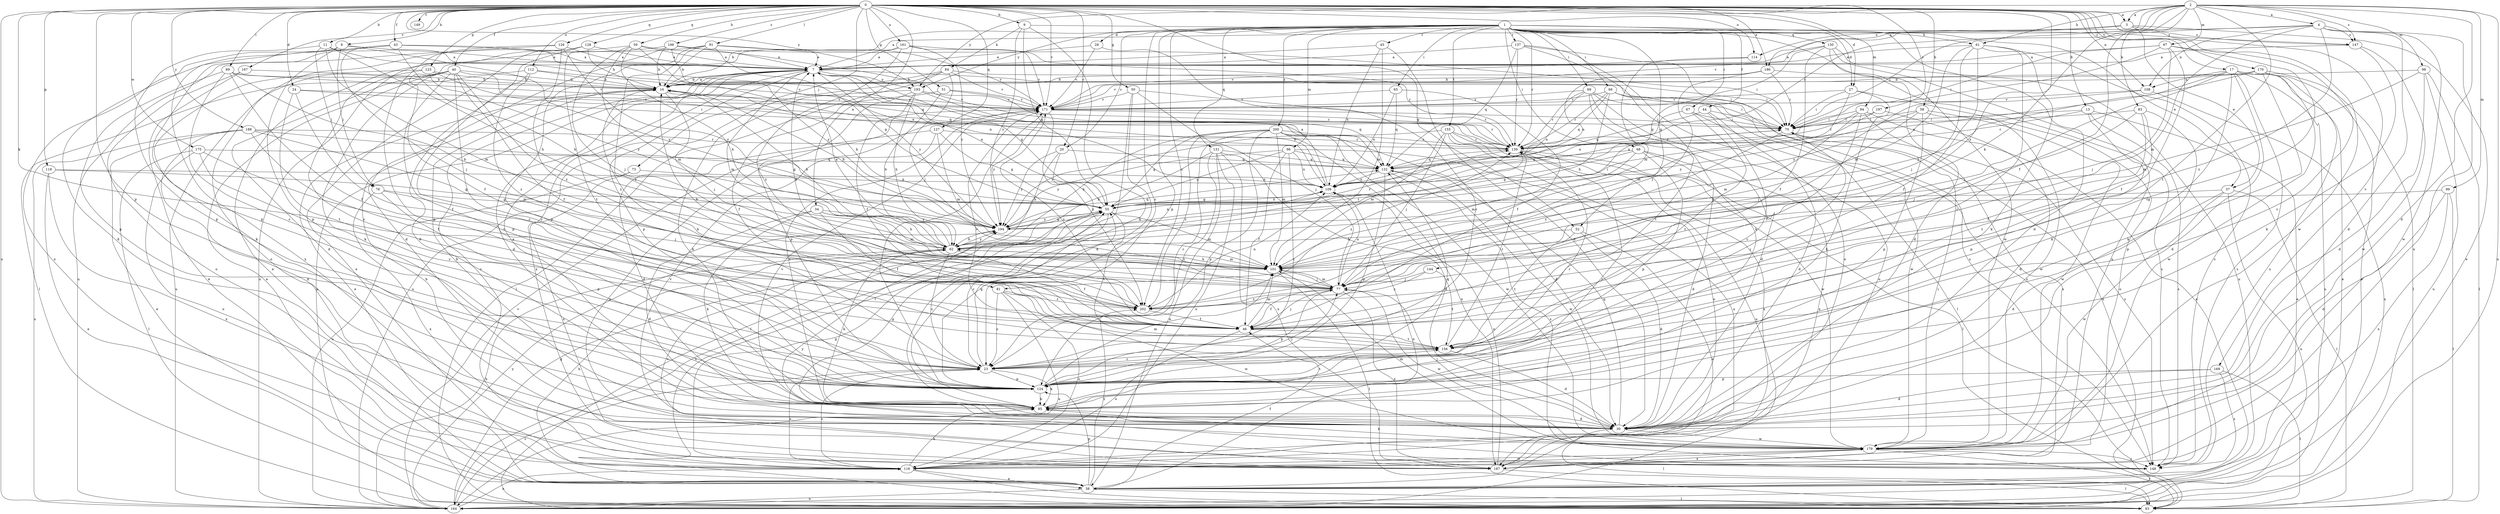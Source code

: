 strict digraph  {
0;
1;
2;
3;
4;
7;
8;
9;
11;
13;
16;
17;
20;
23;
24;
27;
28;
30;
34;
37;
38;
40;
43;
44;
45;
46;
50;
51;
52;
55;
58;
59;
61;
62;
65;
66;
67;
68;
69;
70;
73;
76;
77;
81;
83;
84;
85;
89;
91;
93;
94;
96;
97;
98;
99;
101;
108;
109;
112;
114;
116;
118;
123;
124;
126;
127;
128;
130;
131;
132;
137;
139;
144;
147;
148;
149;
155;
156;
161;
164;
167;
169;
170;
171;
175;
179;
186;
187;
188;
193;
194;
197;
198;
200;
202;
0 -> 3  [label=a];
0 -> 8  [label=b];
0 -> 9  [label=b];
0 -> 11  [label=b];
0 -> 13  [label=b];
0 -> 17  [label=c];
0 -> 20  [label=c];
0 -> 24  [label=d];
0 -> 27  [label=d];
0 -> 34  [label=e];
0 -> 40  [label=f];
0 -> 43  [label=f];
0 -> 50  [label=g];
0 -> 51  [label=g];
0 -> 52  [label=g];
0 -> 58  [label=h];
0 -> 59  [label=h];
0 -> 73  [label=j];
0 -> 81  [label=k];
0 -> 89  [label=l];
0 -> 91  [label=l];
0 -> 94  [label=m];
0 -> 108  [label=n];
0 -> 112  [label=o];
0 -> 114  [label=o];
0 -> 118  [label=p];
0 -> 123  [label=p];
0 -> 124  [label=p];
0 -> 126  [label=q];
0 -> 127  [label=q];
0 -> 128  [label=q];
0 -> 144  [label=s];
0 -> 149  [label=t];
0 -> 161  [label=u];
0 -> 164  [label=u];
0 -> 167  [label=v];
0 -> 169  [label=v];
0 -> 170  [label=v];
0 -> 171  [label=v];
0 -> 175  [label=w];
0 -> 179  [label=w];
0 -> 186  [label=x];
0 -> 188  [label=y];
0 -> 193  [label=y];
0 -> 197  [label=z];
0 -> 198  [label=z];
1 -> 16  [label=b];
1 -> 20  [label=c];
1 -> 23  [label=c];
1 -> 27  [label=d];
1 -> 28  [label=d];
1 -> 30  [label=d];
1 -> 37  [label=e];
1 -> 44  [label=f];
1 -> 45  [label=f];
1 -> 52  [label=g];
1 -> 61  [label=h];
1 -> 65  [label=i];
1 -> 66  [label=i];
1 -> 67  [label=i];
1 -> 68  [label=i];
1 -> 69  [label=i];
1 -> 96  [label=m];
1 -> 124  [label=p];
1 -> 130  [label=q];
1 -> 131  [label=q];
1 -> 137  [label=r];
1 -> 139  [label=r];
1 -> 155  [label=t];
1 -> 179  [label=w];
1 -> 193  [label=y];
1 -> 200  [label=z];
1 -> 202  [label=z];
2 -> 3  [label=a];
2 -> 4  [label=a];
2 -> 30  [label=d];
2 -> 46  [label=f];
2 -> 61  [label=h];
2 -> 81  [label=k];
2 -> 83  [label=k];
2 -> 97  [label=m];
2 -> 98  [label=m];
2 -> 99  [label=m];
2 -> 139  [label=r];
2 -> 147  [label=s];
2 -> 156  [label=t];
2 -> 164  [label=u];
2 -> 186  [label=x];
2 -> 193  [label=y];
3 -> 7  [label=a];
3 -> 37  [label=e];
3 -> 38  [label=e];
3 -> 114  [label=o];
3 -> 147  [label=s];
4 -> 30  [label=d];
4 -> 70  [label=i];
4 -> 101  [label=m];
4 -> 108  [label=n];
4 -> 116  [label=o];
4 -> 147  [label=s];
4 -> 171  [label=v];
4 -> 179  [label=w];
4 -> 202  [label=z];
7 -> 16  [label=b];
7 -> 30  [label=d];
7 -> 55  [label=g];
7 -> 70  [label=i];
7 -> 101  [label=m];
7 -> 116  [label=o];
7 -> 124  [label=p];
7 -> 187  [label=x];
7 -> 193  [label=y];
7 -> 194  [label=y];
8 -> 7  [label=a];
8 -> 76  [label=j];
8 -> 116  [label=o];
8 -> 124  [label=p];
8 -> 187  [label=x];
8 -> 194  [label=y];
9 -> 55  [label=g];
9 -> 84  [label=k];
9 -> 85  [label=k];
9 -> 147  [label=s];
9 -> 194  [label=y];
11 -> 7  [label=a];
11 -> 62  [label=h];
11 -> 76  [label=j];
11 -> 101  [label=m];
11 -> 124  [label=p];
11 -> 132  [label=q];
13 -> 38  [label=e];
13 -> 70  [label=i];
13 -> 124  [label=p];
13 -> 139  [label=r];
13 -> 148  [label=s];
16 -> 7  [label=a];
16 -> 38  [label=e];
16 -> 77  [label=j];
16 -> 171  [label=v];
17 -> 30  [label=d];
17 -> 38  [label=e];
17 -> 62  [label=h];
17 -> 77  [label=j];
17 -> 85  [label=k];
17 -> 108  [label=n];
17 -> 148  [label=s];
17 -> 164  [label=u];
20 -> 62  [label=h];
20 -> 93  [label=l];
20 -> 132  [label=q];
20 -> 194  [label=y];
23 -> 16  [label=b];
23 -> 55  [label=g];
23 -> 70  [label=i];
23 -> 85  [label=k];
23 -> 116  [label=o];
23 -> 124  [label=p];
24 -> 46  [label=f];
24 -> 70  [label=i];
24 -> 156  [label=t];
24 -> 171  [label=v];
27 -> 70  [label=i];
27 -> 85  [label=k];
27 -> 101  [label=m];
27 -> 171  [label=v];
27 -> 179  [label=w];
28 -> 7  [label=a];
28 -> 23  [label=c];
28 -> 171  [label=v];
30 -> 16  [label=b];
30 -> 55  [label=g];
30 -> 77  [label=j];
30 -> 93  [label=l];
30 -> 132  [label=q];
30 -> 171  [label=v];
30 -> 179  [label=w];
34 -> 30  [label=d];
34 -> 46  [label=f];
34 -> 62  [label=h];
34 -> 85  [label=k];
34 -> 101  [label=m];
34 -> 194  [label=y];
37 -> 30  [label=d];
37 -> 55  [label=g];
37 -> 93  [label=l];
37 -> 164  [label=u];
37 -> 179  [label=w];
38 -> 46  [label=f];
38 -> 62  [label=h];
38 -> 93  [label=l];
38 -> 109  [label=n];
38 -> 124  [label=p];
38 -> 164  [label=u];
38 -> 202  [label=z];
40 -> 16  [label=b];
40 -> 23  [label=c];
40 -> 30  [label=d];
40 -> 38  [label=e];
40 -> 46  [label=f];
40 -> 85  [label=k];
40 -> 109  [label=n];
40 -> 124  [label=p];
40 -> 164  [label=u];
40 -> 202  [label=z];
43 -> 7  [label=a];
43 -> 30  [label=d];
43 -> 62  [label=h];
43 -> 77  [label=j];
43 -> 124  [label=p];
43 -> 139  [label=r];
44 -> 23  [label=c];
44 -> 30  [label=d];
44 -> 70  [label=i];
44 -> 132  [label=q];
45 -> 7  [label=a];
45 -> 30  [label=d];
45 -> 101  [label=m];
45 -> 109  [label=n];
46 -> 77  [label=j];
46 -> 101  [label=m];
46 -> 116  [label=o];
46 -> 156  [label=t];
46 -> 171  [label=v];
50 -> 77  [label=j];
50 -> 85  [label=k];
50 -> 93  [label=l];
50 -> 139  [label=r];
50 -> 171  [label=v];
51 -> 46  [label=f];
51 -> 62  [label=h];
51 -> 139  [label=r];
51 -> 171  [label=v];
52 -> 30  [label=d];
52 -> 38  [label=e];
52 -> 62  [label=h];
52 -> 156  [label=t];
55 -> 7  [label=a];
55 -> 16  [label=b];
55 -> 23  [label=c];
55 -> 70  [label=i];
55 -> 101  [label=m];
55 -> 109  [label=n];
55 -> 156  [label=t];
55 -> 164  [label=u];
55 -> 194  [label=y];
58 -> 70  [label=i];
58 -> 77  [label=j];
58 -> 116  [label=o];
58 -> 124  [label=p];
58 -> 179  [label=w];
58 -> 194  [label=y];
59 -> 7  [label=a];
59 -> 62  [label=h];
59 -> 77  [label=j];
59 -> 101  [label=m];
59 -> 139  [label=r];
59 -> 156  [label=t];
59 -> 194  [label=y];
61 -> 7  [label=a];
61 -> 23  [label=c];
61 -> 46  [label=f];
61 -> 77  [label=j];
61 -> 85  [label=k];
61 -> 101  [label=m];
61 -> 148  [label=s];
62 -> 7  [label=a];
62 -> 16  [label=b];
62 -> 23  [label=c];
62 -> 46  [label=f];
62 -> 85  [label=k];
62 -> 101  [label=m];
62 -> 139  [label=r];
62 -> 148  [label=s];
62 -> 194  [label=y];
65 -> 46  [label=f];
65 -> 109  [label=n];
65 -> 132  [label=q];
65 -> 171  [label=v];
66 -> 62  [label=h];
66 -> 132  [label=q];
66 -> 139  [label=r];
66 -> 148  [label=s];
66 -> 164  [label=u];
66 -> 171  [label=v];
66 -> 179  [label=w];
67 -> 70  [label=i];
67 -> 93  [label=l];
67 -> 109  [label=n];
67 -> 156  [label=t];
68 -> 30  [label=d];
68 -> 55  [label=g];
68 -> 101  [label=m];
68 -> 124  [label=p];
68 -> 132  [label=q];
68 -> 187  [label=x];
69 -> 30  [label=d];
69 -> 70  [label=i];
69 -> 109  [label=n];
69 -> 116  [label=o];
69 -> 139  [label=r];
69 -> 156  [label=t];
69 -> 171  [label=v];
70 -> 139  [label=r];
70 -> 148  [label=s];
70 -> 202  [label=z];
73 -> 109  [label=n];
73 -> 164  [label=u];
73 -> 187  [label=x];
76 -> 55  [label=g];
76 -> 77  [label=j];
76 -> 124  [label=p];
76 -> 187  [label=x];
77 -> 7  [label=a];
77 -> 46  [label=f];
77 -> 101  [label=m];
77 -> 109  [label=n];
77 -> 124  [label=p];
77 -> 179  [label=w];
77 -> 187  [label=x];
77 -> 202  [label=z];
81 -> 23  [label=c];
81 -> 116  [label=o];
81 -> 164  [label=u];
81 -> 179  [label=w];
81 -> 202  [label=z];
83 -> 46  [label=f];
83 -> 70  [label=i];
83 -> 77  [label=j];
83 -> 124  [label=p];
83 -> 156  [label=t];
84 -> 16  [label=b];
84 -> 70  [label=i];
84 -> 77  [label=j];
84 -> 93  [label=l];
84 -> 164  [label=u];
84 -> 171  [label=v];
85 -> 7  [label=a];
85 -> 30  [label=d];
85 -> 139  [label=r];
85 -> 171  [label=v];
89 -> 16  [label=b];
89 -> 23  [label=c];
89 -> 46  [label=f];
89 -> 62  [label=h];
89 -> 124  [label=p];
89 -> 171  [label=v];
91 -> 7  [label=a];
91 -> 16  [label=b];
91 -> 30  [label=d];
91 -> 38  [label=e];
91 -> 55  [label=g];
91 -> 171  [label=v];
91 -> 202  [label=z];
93 -> 7  [label=a];
94 -> 38  [label=e];
94 -> 46  [label=f];
94 -> 70  [label=i];
94 -> 101  [label=m];
94 -> 139  [label=r];
94 -> 187  [label=x];
96 -> 23  [label=c];
96 -> 46  [label=f];
96 -> 55  [label=g];
96 -> 109  [label=n];
96 -> 132  [label=q];
96 -> 187  [label=x];
96 -> 194  [label=y];
97 -> 7  [label=a];
97 -> 23  [label=c];
97 -> 46  [label=f];
97 -> 70  [label=i];
97 -> 77  [label=j];
97 -> 139  [label=r];
97 -> 156  [label=t];
98 -> 16  [label=b];
98 -> 30  [label=d];
98 -> 93  [label=l];
98 -> 101  [label=m];
98 -> 164  [label=u];
99 -> 30  [label=d];
99 -> 55  [label=g];
99 -> 93  [label=l];
99 -> 187  [label=x];
101 -> 62  [label=h];
101 -> 77  [label=j];
101 -> 93  [label=l];
108 -> 164  [label=u];
108 -> 171  [label=v];
108 -> 194  [label=y];
109 -> 7  [label=a];
109 -> 16  [label=b];
109 -> 55  [label=g];
112 -> 16  [label=b];
112 -> 23  [label=c];
112 -> 93  [label=l];
112 -> 171  [label=v];
112 -> 202  [label=z];
114 -> 101  [label=m];
114 -> 171  [label=v];
116 -> 23  [label=c];
116 -> 38  [label=e];
116 -> 55  [label=g];
116 -> 85  [label=k];
116 -> 93  [label=l];
116 -> 179  [label=w];
118 -> 38  [label=e];
118 -> 55  [label=g];
118 -> 109  [label=n];
118 -> 187  [label=x];
123 -> 16  [label=b];
123 -> 23  [label=c];
123 -> 85  [label=k];
123 -> 132  [label=q];
123 -> 194  [label=y];
124 -> 77  [label=j];
124 -> 85  [label=k];
124 -> 101  [label=m];
124 -> 132  [label=q];
124 -> 139  [label=r];
124 -> 156  [label=t];
124 -> 171  [label=v];
126 -> 7  [label=a];
126 -> 124  [label=p];
126 -> 164  [label=u];
126 -> 194  [label=y];
126 -> 202  [label=z];
127 -> 30  [label=d];
127 -> 55  [label=g];
127 -> 101  [label=m];
127 -> 139  [label=r];
127 -> 187  [label=x];
128 -> 7  [label=a];
128 -> 16  [label=b];
128 -> 30  [label=d];
128 -> 38  [label=e];
128 -> 164  [label=u];
130 -> 7  [label=a];
130 -> 30  [label=d];
130 -> 46  [label=f];
130 -> 55  [label=g];
130 -> 164  [label=u];
130 -> 187  [label=x];
131 -> 23  [label=c];
131 -> 30  [label=d];
131 -> 38  [label=e];
131 -> 62  [label=h];
131 -> 116  [label=o];
131 -> 132  [label=q];
131 -> 187  [label=x];
132 -> 109  [label=n];
132 -> 124  [label=p];
132 -> 148  [label=s];
132 -> 179  [label=w];
137 -> 7  [label=a];
137 -> 85  [label=k];
137 -> 116  [label=o];
137 -> 132  [label=q];
137 -> 139  [label=r];
137 -> 148  [label=s];
139 -> 93  [label=l];
139 -> 132  [label=q];
139 -> 187  [label=x];
139 -> 202  [label=z];
144 -> 77  [label=j];
144 -> 156  [label=t];
144 -> 202  [label=z];
147 -> 7  [label=a];
147 -> 85  [label=k];
147 -> 179  [label=w];
148 -> 16  [label=b];
148 -> 194  [label=y];
155 -> 77  [label=j];
155 -> 101  [label=m];
155 -> 116  [label=o];
155 -> 139  [label=r];
155 -> 164  [label=u];
155 -> 179  [label=w];
155 -> 194  [label=y];
156 -> 23  [label=c];
156 -> 30  [label=d];
156 -> 139  [label=r];
156 -> 171  [label=v];
161 -> 7  [label=a];
161 -> 124  [label=p];
161 -> 139  [label=r];
161 -> 171  [label=v];
161 -> 194  [label=y];
161 -> 202  [label=z];
164 -> 23  [label=c];
164 -> 55  [label=g];
164 -> 62  [label=h];
164 -> 116  [label=o];
164 -> 171  [label=v];
164 -> 194  [label=y];
167 -> 16  [label=b];
167 -> 38  [label=e];
167 -> 116  [label=o];
169 -> 30  [label=d];
169 -> 93  [label=l];
169 -> 124  [label=p];
169 -> 148  [label=s];
170 -> 16  [label=b];
170 -> 38  [label=e];
170 -> 85  [label=k];
170 -> 93  [label=l];
170 -> 109  [label=n];
170 -> 148  [label=s];
170 -> 171  [label=v];
170 -> 179  [label=w];
171 -> 70  [label=i];
171 -> 139  [label=r];
171 -> 194  [label=y];
171 -> 202  [label=z];
175 -> 23  [label=c];
175 -> 93  [label=l];
175 -> 116  [label=o];
175 -> 132  [label=q];
175 -> 202  [label=z];
179 -> 70  [label=i];
179 -> 85  [label=k];
179 -> 93  [label=l];
179 -> 101  [label=m];
179 -> 116  [label=o];
179 -> 148  [label=s];
179 -> 171  [label=v];
179 -> 187  [label=x];
186 -> 16  [label=b];
186 -> 70  [label=i];
186 -> 77  [label=j];
186 -> 109  [label=n];
186 -> 148  [label=s];
187 -> 93  [label=l];
187 -> 109  [label=n];
188 -> 30  [label=d];
188 -> 38  [label=e];
188 -> 46  [label=f];
188 -> 55  [label=g];
188 -> 101  [label=m];
188 -> 139  [label=r];
188 -> 164  [label=u];
193 -> 46  [label=f];
193 -> 62  [label=h];
193 -> 85  [label=k];
193 -> 124  [label=p];
193 -> 132  [label=q];
193 -> 171  [label=v];
194 -> 16  [label=b];
194 -> 55  [label=g];
194 -> 62  [label=h];
194 -> 109  [label=n];
194 -> 132  [label=q];
194 -> 139  [label=r];
197 -> 30  [label=d];
197 -> 70  [label=i];
197 -> 109  [label=n];
198 -> 7  [label=a];
198 -> 16  [label=b];
198 -> 46  [label=f];
198 -> 70  [label=i];
198 -> 109  [label=n];
198 -> 116  [label=o];
200 -> 23  [label=c];
200 -> 30  [label=d];
200 -> 55  [label=g];
200 -> 62  [label=h];
200 -> 101  [label=m];
200 -> 124  [label=p];
200 -> 139  [label=r];
200 -> 179  [label=w];
200 -> 187  [label=x];
200 -> 202  [label=z];
202 -> 16  [label=b];
202 -> 46  [label=f];
202 -> 109  [label=n];
}
